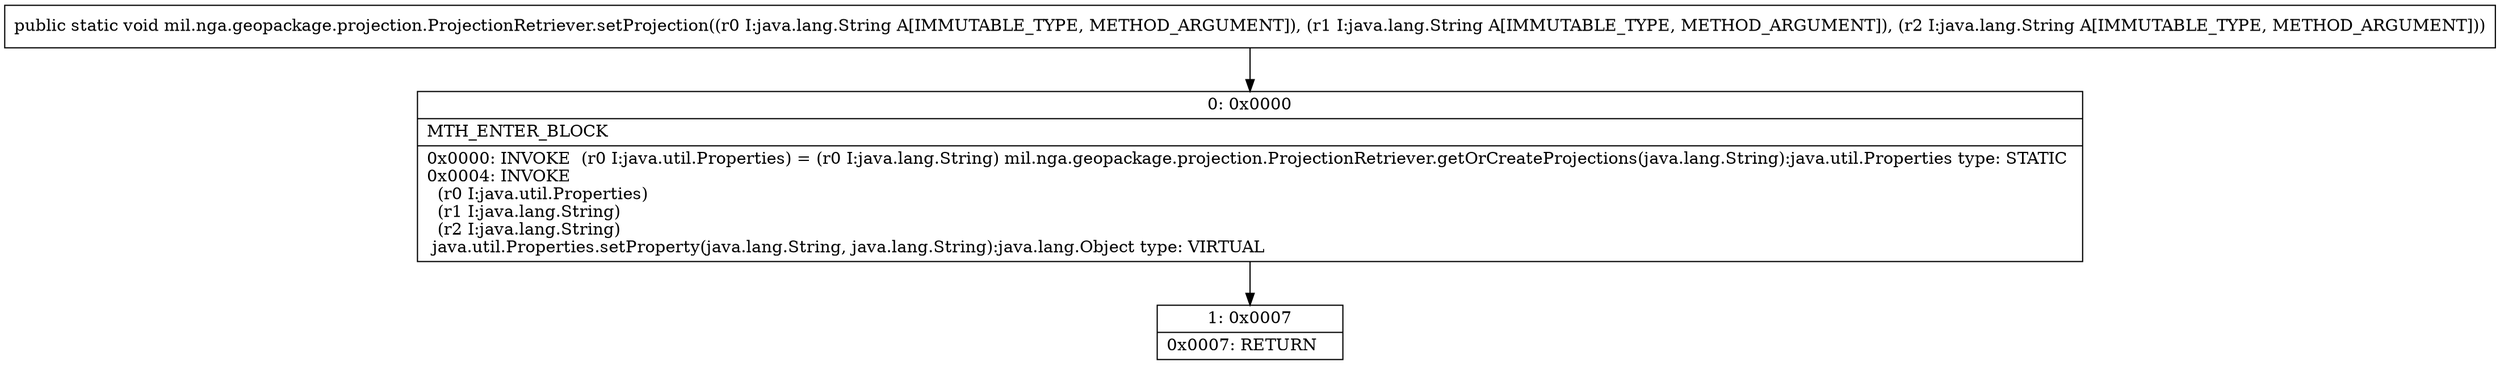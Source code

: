 digraph "CFG formil.nga.geopackage.projection.ProjectionRetriever.setProjection(Ljava\/lang\/String;Ljava\/lang\/String;Ljava\/lang\/String;)V" {
Node_0 [shape=record,label="{0\:\ 0x0000|MTH_ENTER_BLOCK\l|0x0000: INVOKE  (r0 I:java.util.Properties) = (r0 I:java.lang.String) mil.nga.geopackage.projection.ProjectionRetriever.getOrCreateProjections(java.lang.String):java.util.Properties type: STATIC \l0x0004: INVOKE  \l  (r0 I:java.util.Properties)\l  (r1 I:java.lang.String)\l  (r2 I:java.lang.String)\l java.util.Properties.setProperty(java.lang.String, java.lang.String):java.lang.Object type: VIRTUAL \l}"];
Node_1 [shape=record,label="{1\:\ 0x0007|0x0007: RETURN   \l}"];
MethodNode[shape=record,label="{public static void mil.nga.geopackage.projection.ProjectionRetriever.setProjection((r0 I:java.lang.String A[IMMUTABLE_TYPE, METHOD_ARGUMENT]), (r1 I:java.lang.String A[IMMUTABLE_TYPE, METHOD_ARGUMENT]), (r2 I:java.lang.String A[IMMUTABLE_TYPE, METHOD_ARGUMENT])) }"];
MethodNode -> Node_0;
Node_0 -> Node_1;
}

